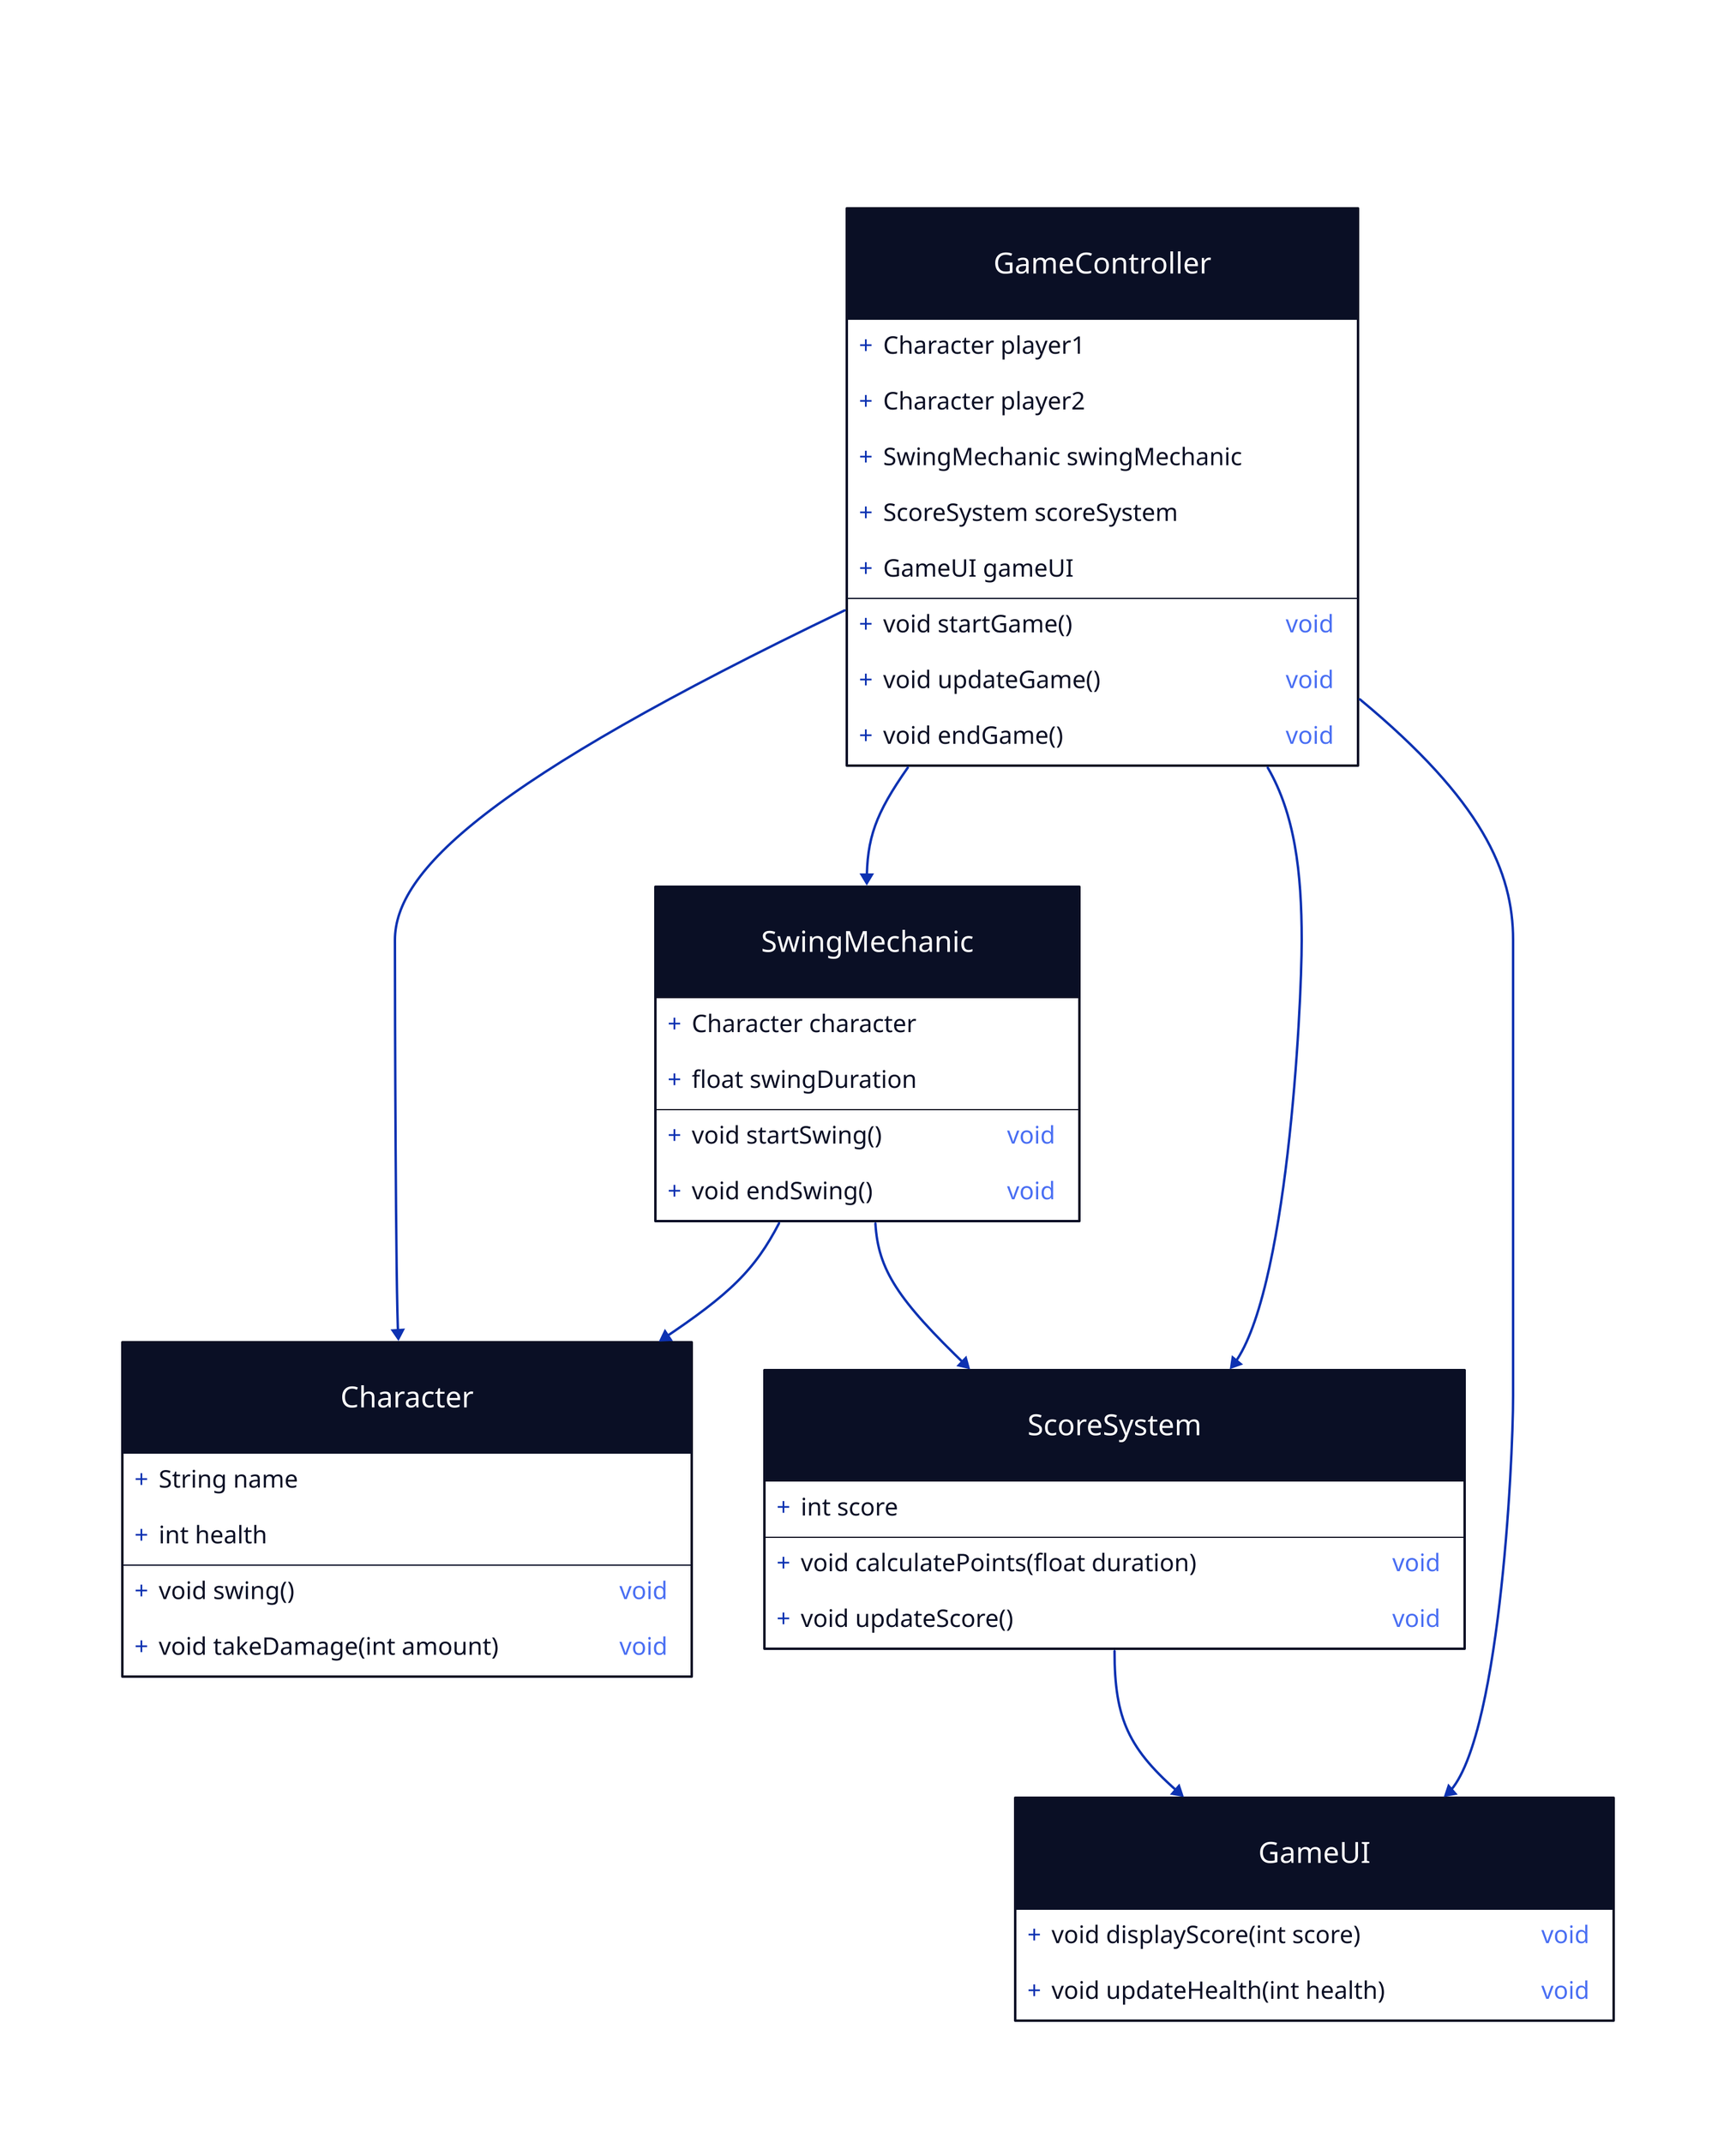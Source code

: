 # Theme of Diagram
vars: {
  d2-config: {
    # Terminal theme code
    theme-id: 200
  }
}

title: |md
# UML Class Diagram v1.0.0
| {near: top-center}

Character: {
    shape: class
    + String name
    + int health
    + void swing()
    + void takeDamage(int amount)
}

SwingMechanic: {
    shape: class
    + Character character
    + float swingDuration
    + void startSwing()
    + void endSwing()
}

ScoreSystem: {
    shape: class
    + int score
    + void calculatePoints(float duration)
    + void updateScore()
}

GameUI: {
    shape: class
    + void displayScore(int score)
    + void updateHealth(int health)
}

GameController: {
    shape: class
    + Character player1
    + Character player2
    + SwingMechanic swingMechanic
    + ScoreSystem scoreSystem
    + GameUI gameUI
    + void startGame()
    + void updateGame()
    + void endGame()
}

Character <- SwingMechanic
SwingMechanic --> ScoreSystem
ScoreSystem --> GameUI
GameController --> Character
GameController --> SwingMechanic
GameController --> ScoreSystem
GameController --> GameUI
